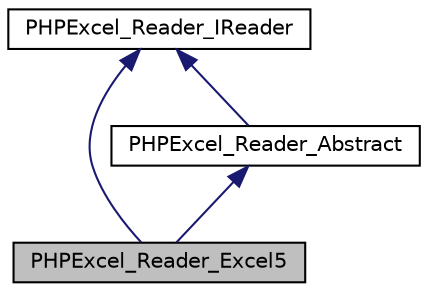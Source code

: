 digraph "PHPExcel_Reader_Excel5"
{
  edge [fontname="Helvetica",fontsize="10",labelfontname="Helvetica",labelfontsize="10"];
  node [fontname="Helvetica",fontsize="10",shape=record];
  Node3 [label="PHPExcel_Reader_Excel5",height=0.2,width=0.4,color="black", fillcolor="grey75", style="filled", fontcolor="black"];
  Node4 -> Node3 [dir="back",color="midnightblue",fontsize="10",style="solid",fontname="Helvetica"];
  Node4 [label="PHPExcel_Reader_Abstract",height=0.2,width=0.4,color="black", fillcolor="white", style="filled",URL="$class_p_h_p_excel___reader___abstract.html"];
  Node5 -> Node4 [dir="back",color="midnightblue",fontsize="10",style="solid",fontname="Helvetica"];
  Node5 [label="PHPExcel_Reader_IReader",height=0.2,width=0.4,color="black", fillcolor="white", style="filled",URL="$interface_p_h_p_excel___reader___i_reader.html"];
  Node5 -> Node3 [dir="back",color="midnightblue",fontsize="10",style="solid",fontname="Helvetica"];
}
